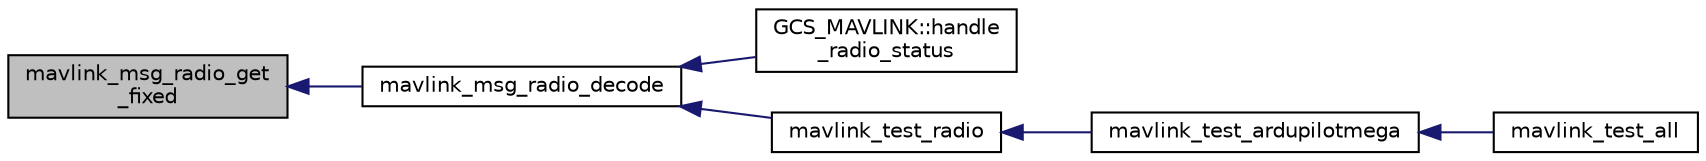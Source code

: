 digraph "mavlink_msg_radio_get_fixed"
{
 // INTERACTIVE_SVG=YES
  edge [fontname="Helvetica",fontsize="10",labelfontname="Helvetica",labelfontsize="10"];
  node [fontname="Helvetica",fontsize="10",shape=record];
  rankdir="LR";
  Node1 [label="mavlink_msg_radio_get\l_fixed",height=0.2,width=0.4,color="black", fillcolor="grey75", style="filled", fontcolor="black"];
  Node1 -> Node2 [dir="back",color="midnightblue",fontsize="10",style="solid",fontname="Helvetica"];
  Node2 [label="mavlink_msg_radio_decode",height=0.2,width=0.4,color="black", fillcolor="white", style="filled",URL="$mavlink__msg__radio_8h.html#ac383b3c9490d8d32fede7e018b7474cc",tooltip="Decode a radio message into a struct. "];
  Node2 -> Node3 [dir="back",color="midnightblue",fontsize="10",style="solid",fontname="Helvetica"];
  Node3 [label="GCS_MAVLINK::handle\l_radio_status",height=0.2,width=0.4,color="black", fillcolor="white", style="filled",URL="$classGCS__MAVLINK.html#a95855cb1b5e848b644d0fdeb1009a031"];
  Node2 -> Node4 [dir="back",color="midnightblue",fontsize="10",style="solid",fontname="Helvetica"];
  Node4 [label="mavlink_test_radio",height=0.2,width=0.4,color="black", fillcolor="white", style="filled",URL="$ardupilotmega_2testsuite_8h.html#a475186eaf0e20dc86a0a905641d72a52"];
  Node4 -> Node5 [dir="back",color="midnightblue",fontsize="10",style="solid",fontname="Helvetica"];
  Node5 [label="mavlink_test_ardupilotmega",height=0.2,width=0.4,color="black", fillcolor="white", style="filled",URL="$ardupilotmega_2testsuite_8h.html#ab264d471ac2f46584f2bb580704b5e9d"];
  Node5 -> Node6 [dir="back",color="midnightblue",fontsize="10",style="solid",fontname="Helvetica"];
  Node6 [label="mavlink_test_all",height=0.2,width=0.4,color="black", fillcolor="white", style="filled",URL="$ardupilotmega_2testsuite_8h.html#a4cc77b6c343679298da5d3c2b4e48759"];
}
